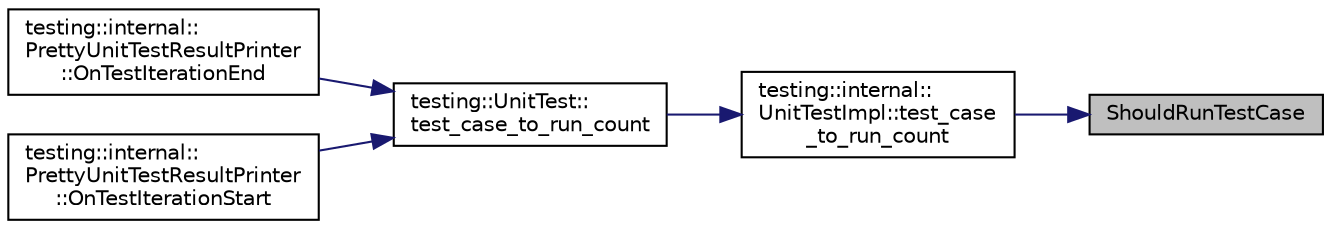 digraph "ShouldRunTestCase"
{
 // INTERACTIVE_SVG=YES
 // LATEX_PDF_SIZE
  bgcolor="transparent";
  edge [fontname="Helvetica",fontsize="10",labelfontname="Helvetica",labelfontsize="10"];
  node [fontname="Helvetica",fontsize="10",shape=record];
  rankdir="RL";
  Node1 [label="ShouldRunTestCase",height=0.2,width=0.4,color="black", fillcolor="grey75", style="filled", fontcolor="black",tooltip=" "];
  Node1 -> Node2 [dir="back",color="midnightblue",fontsize="10",style="solid",fontname="Helvetica"];
  Node2 [label="testing::internal::\lUnitTestImpl::test_case\l_to_run_count",height=0.2,width=0.4,color="black",URL="$d0/de3/classtesting_1_1internal_1_1UnitTestImpl_a8ab1158b5875c26962e688932c442616.html#a8ab1158b5875c26962e688932c442616",tooltip=" "];
  Node2 -> Node3 [dir="back",color="midnightblue",fontsize="10",style="solid",fontname="Helvetica"];
  Node3 [label="testing::UnitTest::\ltest_case_to_run_count",height=0.2,width=0.4,color="black",URL="$d5/d21/classtesting_1_1UnitTest_a8ab1158b5875c26962e688932c442616.html#a8ab1158b5875c26962e688932c442616",tooltip=" "];
  Node3 -> Node4 [dir="back",color="midnightblue",fontsize="10",style="solid",fontname="Helvetica"];
  Node4 [label="testing::internal::\lPrettyUnitTestResultPrinter\l::OnTestIterationEnd",height=0.2,width=0.4,color="black",URL="$d6/d49/classtesting_1_1internal_1_1PrettyUnitTestResultPrinter_aa21b349a51378e47877ee6d153c37116.html#aa21b349a51378e47877ee6d153c37116",tooltip=" "];
  Node3 -> Node5 [dir="back",color="midnightblue",fontsize="10",style="solid",fontname="Helvetica"];
  Node5 [label="testing::internal::\lPrettyUnitTestResultPrinter\l::OnTestIterationStart",height=0.2,width=0.4,color="black",URL="$d6/d49/classtesting_1_1internal_1_1PrettyUnitTestResultPrinter_aab7032bcb450f58f2ce48c00ad6401e8.html#aab7032bcb450f58f2ce48c00ad6401e8",tooltip=" "];
}
